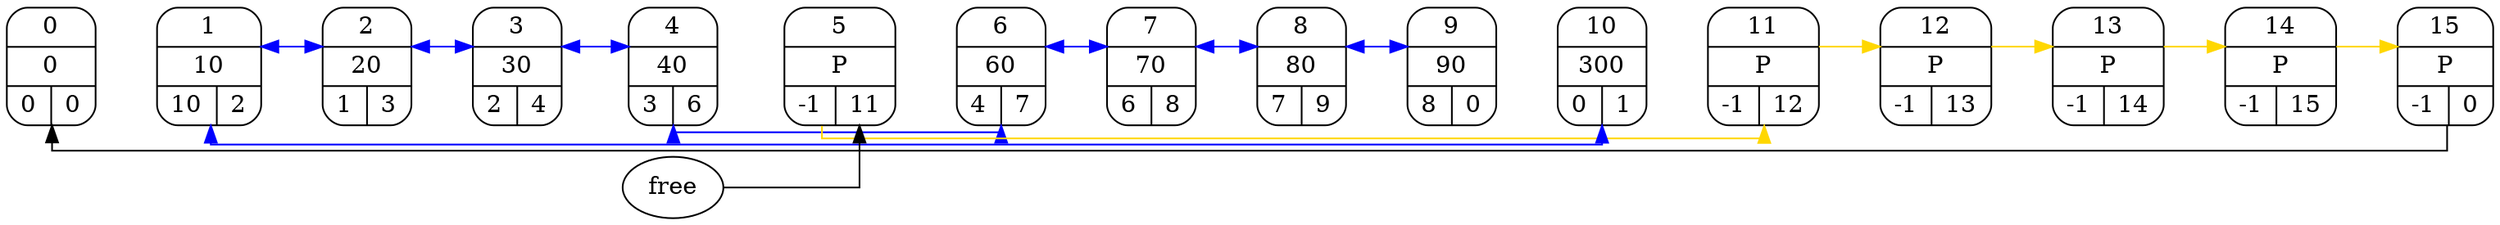 digraph {
    splines=ortho;
    node [nodesep = 0.8, width = 0.5];
    rankdir=LR;
    struct0 [shape= Mrecord, label = "0|0|{0|0}"];
    struct1 [shape= Mrecord, label = "1|10|{10|2}"];
    struct2 [shape= Mrecord, label = "2|20|{1|3}"];
    struct3 [shape= Mrecord, label = "3|30|{2|4}"];
    struct4 [shape= Mrecord, label = "4|40|{3|6}"];
    struct5 [shape= Mrecord, label = "5|P|{-1|11}"];
    struct6 [shape= Mrecord, label = "6|60|{4|7}"];
    struct7 [shape= Mrecord, label = "7|70|{6|8}"];
    struct8 [shape= Mrecord, label = "8|80|{7|9}"];
    struct9 [shape= Mrecord, label = "9|90|{8|0}"];
    struct10 [shape= Mrecord, label = "10|300|{0|1}"];
    struct11 [shape= Mrecord, label = "11|P|{-1|12}"];
    struct12 [shape= Mrecord, label = "12|P|{-1|13}"];
    struct13 [shape= Mrecord, label = "13|P|{-1|14}"];
    struct14 [shape= Mrecord, label = "14|P|{-1|15}"];
    struct15 [shape= Mrecord, label = "15|P|{-1|0}"];

    struct0 -> struct1 [style = "invis", weight = 300]
    struct1 -> struct2 [style = "invis", weight = 300]
    struct2 -> struct3 [style = "invis", weight = 300]
    struct3 -> struct4 [style = "invis", weight = 300]
    struct4 -> struct5 [style = "invis", weight = 300]
    struct5 -> struct6 [style = "invis", weight = 300]
    struct6 -> struct7 [style = "invis", weight = 300]
    struct7 -> struct8 [style = "invis", weight = 300]
    struct8 -> struct9 [style = "invis", weight = 300]
    struct9 -> struct10 [style = "invis", weight = 300]
    struct10 -> struct11 [style = "invis", weight = 300]
    struct11 -> struct12 [style = "invis", weight = 300]
    struct12 -> struct13 [style = "invis", weight = 300]
    struct13 -> struct14 [style = "invis", weight = 300]
    struct14 -> struct15 [style = "invis", weight = 300]
    
    free->struct5 [weight = 1]
    edge [dir = both, color = blue]
    struct10 ->struct1 ->struct2 ->struct3 ->struct4 ->struct6 ->struct7 ->struct8 ->struct9;
    edge [dir = right, color = gold]
    struct5 ->struct11 ->struct12 ->struct13 ->struct14 ->struct15;
    struct15 -> struct0 [color = black];
}